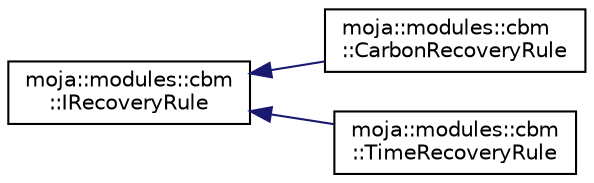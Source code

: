 digraph "Graphical Class Hierarchy"
{
 // LATEX_PDF_SIZE
  edge [fontname="Helvetica",fontsize="10",labelfontname="Helvetica",labelfontsize="10"];
  node [fontname="Helvetica",fontsize="10",shape=record];
  rankdir="LR";
  Node0 [label="moja::modules::cbm\l::IRecoveryRule",height=0.2,width=0.4,color="black", fillcolor="white", style="filled",URL="$classmoja_1_1modules_1_1cbm_1_1IRecoveryRule.html",tooltip=" "];
  Node0 -> Node1 [dir="back",color="midnightblue",fontsize="10",style="solid",fontname="Helvetica"];
  Node1 [label="moja::modules::cbm\l::CarbonRecoveryRule",height=0.2,width=0.4,color="black", fillcolor="white", style="filled",URL="$classmoja_1_1modules_1_1cbm_1_1CarbonRecoveryRule.html",tooltip=" "];
  Node0 -> Node2 [dir="back",color="midnightblue",fontsize="10",style="solid",fontname="Helvetica"];
  Node2 [label="moja::modules::cbm\l::TimeRecoveryRule",height=0.2,width=0.4,color="black", fillcolor="white", style="filled",URL="$classmoja_1_1modules_1_1cbm_1_1TimeRecoveryRule.html",tooltip=" "];
}
